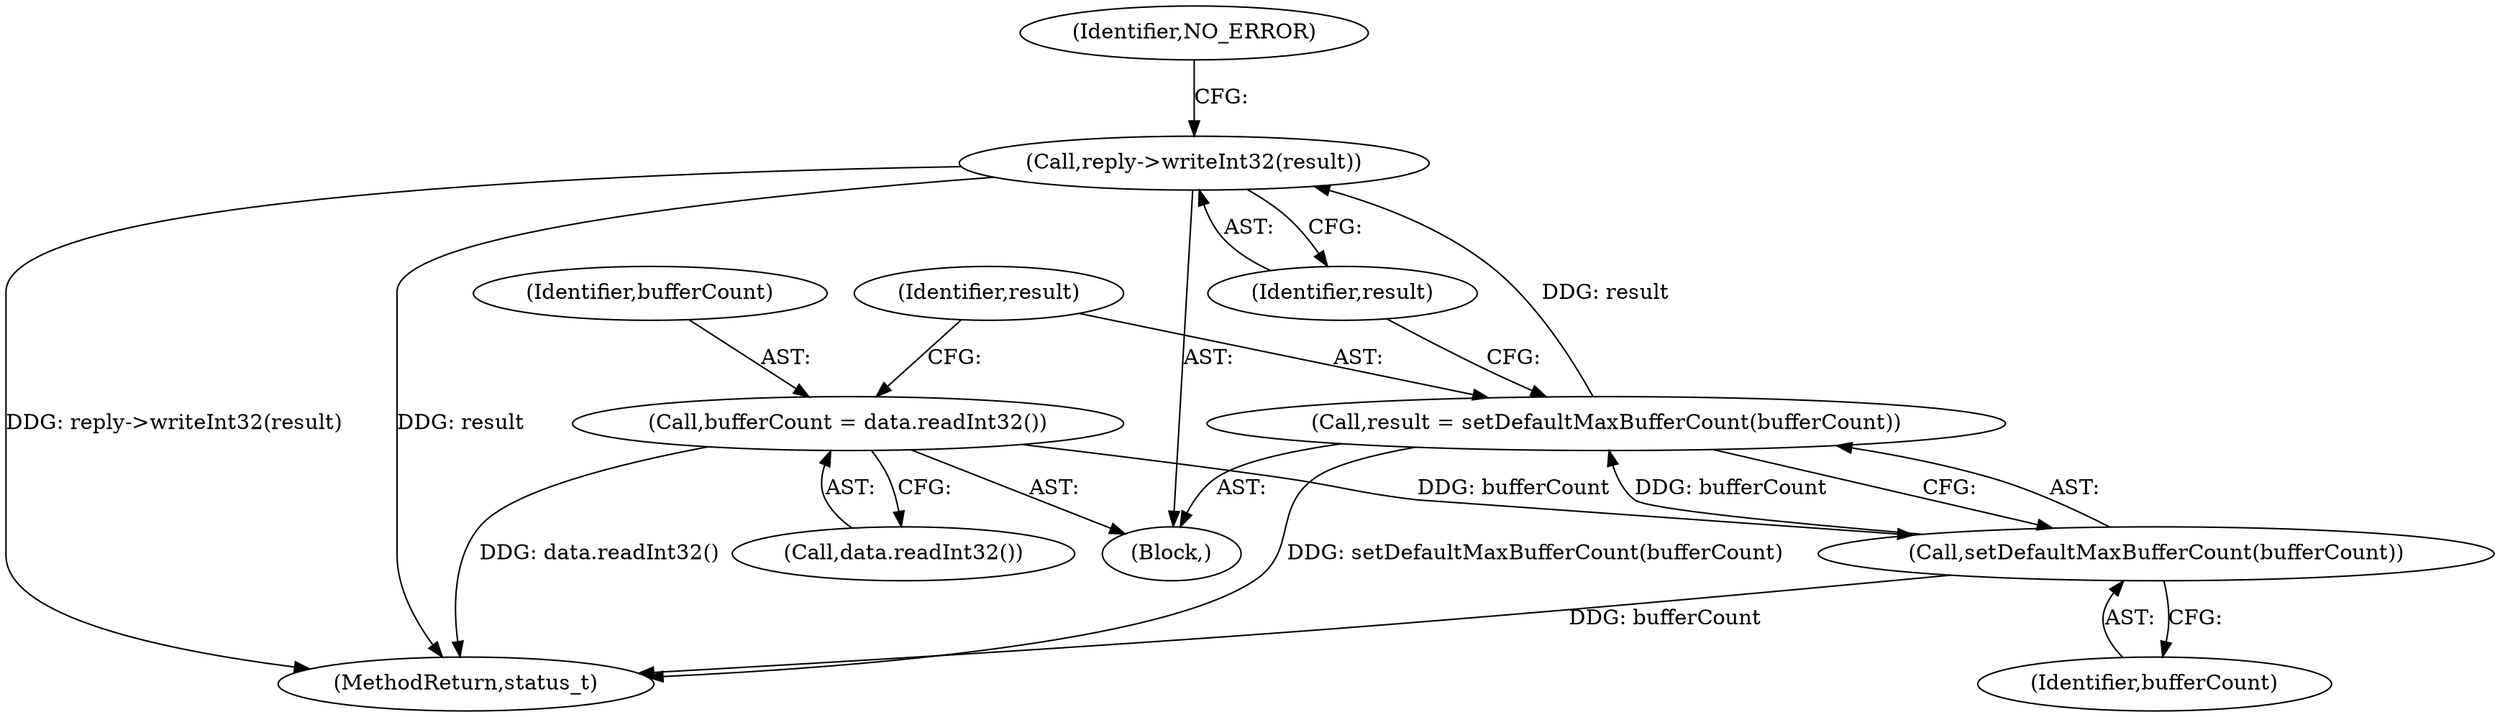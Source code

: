 digraph "0_Android_dded8fdbb700d6cc498debc69a780915bc34d755@API" {
"1000338" [label="(Call,reply->writeInt32(result))"];
"1000334" [label="(Call,result = setDefaultMaxBufferCount(bufferCount))"];
"1000336" [label="(Call,setDefaultMaxBufferCount(bufferCount))"];
"1000330" [label="(Call,bufferCount = data.readInt32())"];
"1000334" [label="(Call,result = setDefaultMaxBufferCount(bufferCount))"];
"1000330" [label="(Call,bufferCount = data.readInt32())"];
"1000341" [label="(Identifier,NO_ERROR)"];
"1000335" [label="(Identifier,result)"];
"1000331" [label="(Identifier,bufferCount)"];
"1000338" [label="(Call,reply->writeInt32(result))"];
"1000336" [label="(Call,setDefaultMaxBufferCount(bufferCount))"];
"1000476" [label="(MethodReturn,status_t)"];
"1000324" [label="(Block,)"];
"1000337" [label="(Identifier,bufferCount)"];
"1000332" [label="(Call,data.readInt32())"];
"1000339" [label="(Identifier,result)"];
"1000338" -> "1000324"  [label="AST: "];
"1000338" -> "1000339"  [label="CFG: "];
"1000339" -> "1000338"  [label="AST: "];
"1000341" -> "1000338"  [label="CFG: "];
"1000338" -> "1000476"  [label="DDG: result"];
"1000338" -> "1000476"  [label="DDG: reply->writeInt32(result)"];
"1000334" -> "1000338"  [label="DDG: result"];
"1000334" -> "1000324"  [label="AST: "];
"1000334" -> "1000336"  [label="CFG: "];
"1000335" -> "1000334"  [label="AST: "];
"1000336" -> "1000334"  [label="AST: "];
"1000339" -> "1000334"  [label="CFG: "];
"1000334" -> "1000476"  [label="DDG: setDefaultMaxBufferCount(bufferCount)"];
"1000336" -> "1000334"  [label="DDG: bufferCount"];
"1000336" -> "1000337"  [label="CFG: "];
"1000337" -> "1000336"  [label="AST: "];
"1000336" -> "1000476"  [label="DDG: bufferCount"];
"1000330" -> "1000336"  [label="DDG: bufferCount"];
"1000330" -> "1000324"  [label="AST: "];
"1000330" -> "1000332"  [label="CFG: "];
"1000331" -> "1000330"  [label="AST: "];
"1000332" -> "1000330"  [label="AST: "];
"1000335" -> "1000330"  [label="CFG: "];
"1000330" -> "1000476"  [label="DDG: data.readInt32()"];
}
